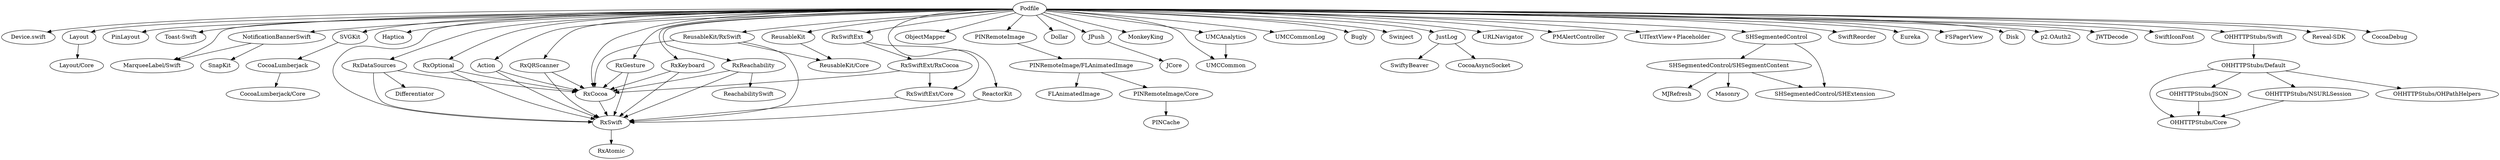 digraph Podfile {
	graph [bb="0,0,5263.1,396"];
	node [label="\N"];
	Podfile	 [height=0.5,
		label=Podfile,
		pos="2174,378",
		width=0.97692];
	"Device.swift"	 [height=0.5,
		label="Device.swift",
		pos="55.045,306",
		width=1.529];
	Podfile -> "Device.swift"	 [pos="e,94.313,318.69 2138.6,377.6 1883.1,374.63 326.25,355.36 119.05,324 114.23,323.27 109.27,322.3 104.34,321.17"];
	Layout	 [height=0.5,
		label=Layout,
		pos="163.05,306",
		width=0.97656];
	Podfile -> Layout	 [pos="e,189.08,318.45 2138.5,377.79 1888.9,376.24 402.9,365.31 207.05,324 204.24,323.41 201.39,322.65 198.56,321.77"];
	PinLayout	 [height=0.5,
		label=PinLayout,
		pos="263.05,306",
		width=1.3043];
	Podfile -> PinLayout	 [pos="e,297.02,318.6 2138.6,377.57 1897.9,374.56 504.61,355.86 319.05,324 315.08,323.32 311.01,322.42 306.97,321.39"];
	"Toast-Swift"	 [height=0.5,
		label="Toast-Swift",
		pos="379.05,306",
		width=1.4235];
	Podfile -> "Toast-Swift"	 [pos="e,417.21,318.2 2138.9,377.41 1908.2,373.45 617.1,350.27 444.05,324 438.55,323.17 432.85,322.02 427.22,320.71"];
	NotificationBannerSwift	 [height=0.5,
		label=NotificationBannerSwift,
		pos="583.05,306",
		width=2.696];
	Podfile -> NotificationBannerSwift	 [pos="e,651,318.9 2138.7,377.35 1942.4,373.64 983.37,354.21 689.05,324 679.98,323.07 670.51,321.84 661.13,320.46"];
	SVGKit	 [height=0.5,
		label=SVGKit,
		pos="737.05,306",
		width=1.0861];
	Podfile -> SVGKit	 [pos="e,765.54,318.39 2138.8,377.3 1936.1,373.2 921.22,351.44 785.05,324 781.82,323.35 778.52,322.51 775.24,321.55"];
	Haptica	 [height=0.5,
		label=Haptica,
		pos="832.05,306",
		width=1.0446];
	Podfile -> Haptica	 [pos="e,860.79,317.62 2138.7,377.91 1957.7,377.22 1134.4,371.51 884.05,324 879.6,323.16 875.01,322.01 870.49,320.7"];
	RxSwift	 [height=0.5,
		label=RxSwift,
		pos="1300,90",
		width=1.0997];
	Podfile -> RxSwift	 [pos="e,1260.1,90.72 2138.8,377.22 1940.7,372.77 971.43,349.71 914.05,324 893.68,314.88 898.57,298.81 879.05,288 812.63,251.21 759.74,\
311.08 712.05,252 669.68,199.53 769.96,150.29 783.05,144 864.77,104.7 1136.8,93.824 1250,90.965"];
	RxCocoa	 [height=0.5,
		label=RxCocoa,
		pos="1264,162",
		width=1.195];
	Podfile -> RxCocoa	 [pos="e,1259,179.97 2138.6,376.86 1991.1,371.94 1431,351.59 1357,324 1307.4,305.47 1285.6,299.44 1262,252 1252.5,232.84 1253.8,208.44 \
1257,189.87"];
	RxSwiftExt	 [height=0.5,
		label=RxSwiftExt,
		pos="1790,306",
		width=1.4409];
	Podfile -> RxSwiftExt	 [pos="e,1830,317.58 2139.9,373.33 2081.5,365.08 1958.6,346.63 1856,324 1850.8,322.83 1845.3,321.51 1839.8,320.12"];
	RxOptional	 [height=0.5,
		label=RxOptional,
		pos="920.05,234",
		width=1.4271];
	Podfile -> RxOptional	 [pos="e,943.2,250.12 2138.7,377.13 1964,372.68 1196.7,351.72 1094,324 1040.8,309.64 985.29,277.41 951.67,255.68"];
	Action	 [height=0.5,
		label=Action,
		pos="1024,234",
		width=0.94933];
	Podfile -> Action	 [pos="e,1042.1,249.57 2138.9,377.16 1971.8,373 1262.1,353.73 1168,324 1122.7,309.67 1077.3,277.66 1050,255.95"];
	RxDataSources	 [height=0.5,
		label=RxDataSources,
		pos="786.05,234",
		width=1.8089];
	Podfile -> RxDataSources	 [pos="e,821.27,249.18 2138.6,377.08 1955.4,372.24 1118.9,348.91 1006,324 988.2,320.06 889.72,278.48 830.73,253.24"];
	ReusableKit	 [height=0.5,
		label=ReusableKit,
		pos="1666,306",
		width=1.4951];
	Podfile -> ReusableKit	 [pos="e,1705.5,318.29 2139.1,375.64 2063.7,370.14 1880.1,354.54 1729,324 1724.6,323.1 1720,322.04 1715.4,320.9"];
	"ReusableKit/RxSwift"	 [height=0.5,
		label="ReusableKit/RxSwift",
		pos="1508,306",
		width=2.3823];
	Podfile -> "ReusableKit/RxSwift"	 [pos="e,1569.7,318.55 2138.8,375.81 2049.1,370 1804.9,352.61 1603,324 1595.4,322.92 1587.5,321.66 1579.7,320.3"];
	RxQRScanner	 [height=0.5,
		label=RxQRScanner,
		pos="1137,234",
		width=1.6998];
	Podfile -> RxQRScanner	 [pos="e,1146.1,252.01 2138.8,377.68 1975.5,375.95 1296.1,366.28 1212,324 1185,310.39 1164,282.14 1151.2,260.91"];
	RxGesture	 [height=0.5,
		label=RxGesture,
		pos="1340,234",
		width=1.3314];
	Podfile -> RxGesture	 [pos="e,1344.9,252.15 2138.7,377.5 1994.7,375.18 1456,363.9 1392,324 1369.7,310.04 1355.9,282.71 1348.2,261.8"];
	RxKeyboard	 [height=0.5,
		label=RxKeyboard,
		pos="1461,234",
		width=1.536];
	Podfile -> RxKeyboard	 [pos="e,1437.3,250.46 2138.7,376.86 1990.6,371.9 1427.5,351.3 1402,324 1382.9,303.47 1406.6,276.02 1429.4,256.86"];
	ReactorKit	 [height=0.5,
		label=ReactorKit,
		pos="2118,162",
		width=1.3585];
	Podfile -> ReactorKit	 [pos="e,2116.8,180.19 2138.8,376.72 2069.7,373.38 1920.4,361.86 1889,324 1878.8,311.68 1878.8,300.29 1889,288 1946,219.64 2018.3,309.68 \
2086,252 2104.1,236.63 2112,210.33 2115.4,190.12"];
	RxReachability	 [height=0.5,
		label=RxReachability,
		pos="1599,234",
		width=1.8089];
	Podfile -> RxReachability	 [pos="e,1551.2,246.38 2138.7,376.82 1992,371.75 1438.1,350.89 1413,324 1402.1,312.29 1403.4,300.79 1413,288 1417.1,282.64 1488.3,262.98 \
1541.5,248.93"];
	ObjectMapper	 [height=0.5,
		label=ObjectMapper,
		pos="1959,306",
		width=1.6995];
	Podfile -> ObjectMapper	 [pos="e,1999.5,319.54 2144.6,368.14 2109.7,356.46 2051,336.8 2009,322.72"];
	PINRemoteImage	 [height=0.5,
		label=PINRemoteImage,
		pos="2112,306",
		width=2.0544];
	Podfile -> PINRemoteImage	 [pos="e,2127.4,323.87 2159.7,361.3 2152,352.45 2142.5,341.39 2134,331.49"];
	Dollar	 [height=0.5,
		label=Dollar,
		pos="2237,306",
		width=0.90831];
	Podfile -> Dollar	 [pos="e,2222.5,322.61 2188.7,361.3 2196.7,352.12 2206.8,340.57 2215.7,330.4"];
	JPush	 [height=0.5,
		label=JPush,
		pos="2318,306",
		width=0.85421];
	Podfile -> JPush	 [pos="e,2294.3,317.86 2199.5,365.29 2223.3,353.36 2259.2,335.43 2285.2,322.42"];
	MonkeyKing	 [height=0.5,
		label=MonkeyKing,
		pos="2424,306",
		width=1.5908];
	Podfile -> MonkeyKing	 [pos="e,2381.4,318.28 2204.7,369.17 2246.3,357.2 2321.1,335.65 2371.7,321.09"];
	UMCCommon	 [height=0.5,
		label=UMCCommon,
		pos="2601,234",
		width=1.7549];
	Podfile -> UMCCommon	 [pos="e,2576.8,250.8 2208.8,374.63 2280.3,367.28 2441,348.53 2490,324 2510.9,313.59 2510.2,302.95 2528,288 2540.9,277.2 2555.7,266.03 \
2568.7,256.67"];
	UMCCommonLog	 [height=0.5,
		label=UMCCommonLog,
		pos="2761,306",
		width=2.1506];
	Podfile -> UMCCommonLog	 [pos="e,2704.6,318.51 2209.1,375.39 2290.8,369.03 2500.5,351.27 2674,324 2680.7,322.95 2687.6,321.74 2694.5,320.45"];
	UMCAnalytics	 [height=0.5,
		label=UMCAnalytics,
		pos="2601,306",
		width=1.7819];
	Podfile -> UMCAnalytics	 [pos="e,2552.5,317.79 2208.4,373.54 2271.1,365.2 2408.4,346.08 2523,324 2529.3,322.79 2535.8,321.44 2542.3,320.03"];
	Bugly	 [height=0.5,
		label=Bugly,
		pos="2888,306",
		width=0.88132];
	Podfile -> Bugly	 [pos="e,2864.2,318.04 2209.2,376.72 2329.6,372.11 2724.3,354.94 2847,324 2849.6,323.35 2852.3,322.54 2854.9,321.64"];
	Swinject	 [height=0.5,
		label=Swinject,
		pos="2979,306",
		width=1.1404];
	Podfile -> Swinject	 [pos="e,2949,318.31 2209.3,376.76 2338.9,372 2788.7,353.68 2929,324 2932.4,323.28 2935.9,322.38 2939.4,321.38"];
	JustLog	 [height=0.5,
		label=JustLog,
		pos="3076,306",
		width=1.0587];
	Podfile -> JustLog	 [pos="e,3048.1,318.27 2209.6,377.19 2350.3,373.74 2868.8,358.89 3029,324 3032.2,323.31 3035.4,322.45 3038.6,321.47"];
	URLNavigator	 [height=0.5,
		label=URLNavigator,
		pos="3195,306",
		width=1.7543];
	Podfile -> URLNavigator	 [pos="e,3150,318.64 2209.2,376.89 2358.7,372.02 2941.5,351.6 3123,324 3128.5,323.16 3134.2,322.1 3139.9,320.91"];
	PMAlertController	 [height=0.5,
		label=PMAlertController,
		pos="3354,306",
		width=2.1502];
	Podfile -> PMAlertController	 [pos="e,3299,318.72 2209.2,377 2372.1,372.23 3055.1,350.99 3267,324 3274.2,323.09 3281.6,321.91 3289,320.59"];
	"UITextView+Placeholder"	 [height=0.5,
		label="UITextView+Placeholder",
		pos="3550,306",
		width=2.7885];
	Podfile -> "UITextView+Placeholder"	 [pos="e,3479.5,318.82 2209.2,377.07 2387.5,372.27 3191.5,349.54 3440,324 3449.5,323.02 3459.5,321.75 3469.3,320.34"];
	SHSegmentedControl	 [height=0.5,
		label=SHSegmentedControl,
		pos="3756,306",
		width=2.4369];
	Podfile -> SHSegmentedControl	 [pos="e,3694.4,318.84 2209.3,377.42 2405.7,374.1 3365,356.46 3659,324 3667.3,323.09 3675.9,321.88 3684.5,320.51"];
	SwiftReorder	 [height=0.5,
		label=SwiftReorder,
		pos="3919,306",
		width=1.6042];
	Podfile -> SwiftReorder	 [pos="e,3878.2,318.74 2209.3,377.36 2436,373.19 3685.3,349.21 3853,324 3858.1,323.25 3863.2,322.25 3868.4,321.1"];
	"MarqueeLabel/Swift"	 [height=0.5,
		label="MarqueeLabel/Swift",
		pos="317.05,234",
		width=2.3135];
	Podfile -> "MarqueeLabel/Swift"	 [pos="e,361.26,249.34 2138.9,377.59 1902.8,374.75 556.45,357.11 477.05,324 455.57,315.05 458.41,300.9 439.05,288 418.05,274.02 392.85,\
262.16 370.81,253.15"];
	Eureka	 [height=0.5,
		label=Eureka,
		pos="4030,306",
		width=0.97632];
	Podfile -> Eureka	 [pos="e,4004,318.44 2209.4,377.71 2447,375.63 3806.3,362.13 3986,324 3988.8,323.41 3991.7,322.64 3994.5,321.77"];
	FSPagerView	 [height=0.5,
		label=FSPagerView,
		pos="4142,306",
		width=1.6308];
	Podfile -> FSPagerView	 [pos="e,4100.3,318.67 2209.5,377.48 2453.7,373.87 3883,351.62 4074,324 4079.4,323.22 4085,322.18 4090.5,320.98"];
	Disk	 [height=0.5,
		label=Disk,
		pos="4246,306",
		width=0.75];
	Podfile -> Disk	 [pos="e,4225.7,318.09 2209.6,377.5 2472.6,373.72 4109.1,349.24 4210,324 4212,323.5 4214,322.89 4216,322.18"];
	"p2.OAuth2"	 [height=0.5,
		label="p2.OAuth2",
		pos="4341,306",
		width=1.3793];
	Podfile -> "p2.OAuth2"	 [pos="e,4305.2,318.62 2209.6,377.67 2469.2,375.17 4069.6,358.47 4282,324 4286.4,323.29 4291,322.33 4295.5,321.23"];
	JWTDecode	 [height=0.5,
		label=JWTDecode,
		pos="4463,306",
		width=1.5084];
	Podfile -> JWTDecode	 [pos="e,4424.4,318.71 2209.4,377.68 2476.6,375.23 4174.8,358.33 4400,324 4404.8,323.28 4409.7,322.3 4414.5,321.18"];
	SwiftIconFont	 [height=0.5,
		label=SwiftIconFont,
		pos="4597,306",
		width=1.7001];
	Podfile -> SwiftIconFont	 [pos="e,4553.4,318.7 2209.6,377.67 2486.1,375.02 4287,356.62 4526,324 4531.8,323.22 4537.7,322.15 4543.6,320.91"];
	"OHHTTPStubs/Swift"	 [height=0.5,
		label="OHHTTPStubs/Swift",
		pos="4762,306",
		width=2.3964];
	Podfile -> "OHHTTPStubs/Swift"	 [pos="e,4702,318.94 2209.4,377.59 2494.5,374.23 4412.1,350.73 4667,324 4675.1,323.15 4683.5,321.99 4691.9,320.65"];
	"Reveal-SDK"	 [height=0.5,
		label="Reveal-SDK",
		pos="4922,306",
		width=1.536];
	Podfile -> "Reveal-SDK"	 [pos="e,4882.5,318.64 2209.3,377.82 2506.1,376.27 4583.2,364.03 4857,324 4862.1,323.26 4867.4,322.24 4872.6,321.06"];
	CocoaDebug	 [height=0.5,
		label=CocoaDebug,
		pos="5052,306",
		width=1.5632];
	Podfile -> CocoaDebug	 [pos="e,5011.9,318.64 2209.5,377.85 2515.1,376.48 4698.5,365.33 4986,324 4991.2,323.26 4996.5,322.24 5001.8,321.07"];
	"Layout/Core"	 [height=0.5,
		label="Layout/Core",
		pos="161.05,234",
		width=1.5223];
	Layout -> "Layout/Core"	 [pos="e,161.56,252.41 162.54,287.83 162.33,280.13 162.07,270.97 161.83,262.42"];
	NotificationBannerSwift -> "MarqueeLabel/Swift"	 [pos="e,369.38,248.16 527.93,291.08 484.55,279.34 424.1,262.98 379.03,250.78"];
	SnapKit	 [height=0.5,
		label=SnapKit,
		pos="457.05,234",
		width=1.086];
	NotificationBannerSwift -> SnapKit	 [pos="e,481.9,248.2 552.87,288.75 534.14,278.05 510.04,264.28 490.69,253.23"];
	CocoaLumberjack	 [height=0.5,
		label=CocoaLumberjack,
		pos="590.05,234",
		width=2.0951];
	SVGKit -> CocoaLumberjack	 [pos="e,623.28,250.28 710.08,292.79 688.4,282.17 657.54,267.06 632.54,254.81"];
	RxAtomic	 [height=0.5,
		label=RxAtomic,
		pos="1300,18",
		width=1.3043];
	RxSwift -> RxAtomic	 [pos="e,1300,36.413 1300,71.831 1300,64.131 1300,54.974 1300,46.417"];
	RxCocoa -> RxSwift	 [pos="e,1291.2,107.59 1272.9,144.2 1277.1,135.92 1282.1,125.89 1286.7,116.72"];
	"RxSwiftExt/Core"	 [height=0.5,
		label="RxSwiftExt/Core",
		pos="1972,162",
		width=1.9866];
	RxSwiftExt -> "RxSwiftExt/Core"	 [pos="e,2017.5,175.93 1830,294.42 1838.6,292.14 1847.6,289.87 1856,288 1902.7,277.7 2037.2,288.51 2068,252 2078.4,239.78 2076.1,229.81 \
2068,216 2058.8,200.2 2043.1,188.67 2027,180.42"];
	"RxSwiftExt/RxCocoa"	 [height=0.5,
		label="RxSwiftExt/RxCocoa",
		pos="1972,234",
		width=2.4234];
	RxSwiftExt -> "RxSwiftExt/RxCocoa"	 [pos="e,1931.6,250 1824.3,292.46 1851.9,281.53 1891.1,266.01 1922.2,253.7"];
	RxOptional -> RxSwift	 [pos="e,1264.4,98.067 948.04,218.71 984.2,199.41 1049.5,166.07 1108,144 1157.1,125.53 1215.2,110.02 1254.6,100.43"];
	RxOptional -> RxCocoa	 [pos="e,1223.5,168.45 958.61,222 966.02,219.87 973.75,217.77 981.05,216 1061.6,196.48 1156.4,179.61 1213.3,170.13"];
	Action -> RxSwift	 [pos="e,1269.7,101.8 1045.5,219.97 1074.4,201.44 1127.5,168.31 1175,144 1202.9,129.75 1235.4,115.79 1260.3,105.64"];
	Action -> RxCocoa	 [pos="e,1226.2,170.83 1050.2,222.41 1055.7,220.15 1061.5,217.9 1067,216 1117.3,198.69 1176.2,183.14 1216.4,173.23"];
	RxDataSources -> RxSwift	 [pos="e,1260.3,91.69 784.19,215.79 783.19,195.14 785.16,162 805.05,144 837.63,114.5 1130.8,97.794 1250,92.169"];
	RxDataSources -> RxCocoa	 [pos="e,1221.9,166.15 833.65,221.64 842.4,219.59 851.47,217.61 860.05,216 985.51,192.42 1134.8,175.26 1212,167.18"];
	Differentiator	 [height=0.5,
		label=Differentiator,
		pos="873.05,162",
		width=1.6268];
	RxDataSources -> Differentiator	 [pos="e,852.48,179.02 807.11,216.57 818.41,207.22 832.5,195.56 844.74,185.42"];
	"ReusableKit/Core"	 [height=0.5,
		label="ReusableKit/Core",
		pos="1793,234",
		width=2.0409];
	ReusableKit -> "ReusableKit/Core"	 [pos="e,1763.8,250.59 1693.6,290.38 1711.6,280.19 1735.3,266.76 1755,255.56"];
	"ReusableKit/RxSwift" -> RxSwift	 [pos="e,1339.3,92.808 1570.5,293.51 1611.8,283.84 1660.6,269.2 1673,252 1701.2,213.14 1704.5,180.29 1673,144 1652.1,119.84 1445.9,101.1 \
1349.4,93.585"];
	"ReusableKit/RxSwift" -> RxCocoa	 [pos="e,1262.6,180.14 1433.9,296.83 1376.7,288.22 1303.9,273.45 1283,252 1267.3,235.8 1263.1,209.99 1262.6,190.16"];
	"ReusableKit/RxSwift" -> "ReusableKit/Core"	 [pos="e,1741.6,246.99 1563,292.12 1611.4,279.9 1681.7,262.12 1731.9,249.45"];
	RxQRScanner -> RxSwift	 [pos="e,1273.1,103.53 1149.1,216.29 1162.8,197 1186.7,165.96 1212,144 1227.8,130.34 1247.5,117.94 1264.2,108.47"];
	RxQRScanner -> RxCocoa	 [pos="e,1238.1,176.71 1165.2,218.02 1184.1,207.31 1209.1,193.14 1229.2,181.73"];
	RxGesture -> RxSwift	 [pos="e,1305.5,107.96 1335.4,216.03 1330.7,197.84 1323.1,168.91 1316,144 1313.6,135.43 1310.9,126.14 1308.4,117.71"];
	RxGesture -> RxCocoa	 [pos="e,1281.7,178.69 1322,216.94 1312.2,207.63 1299.9,195.97 1289.2,185.79"];
	RxKeyboard -> RxSwift	 [pos="e,1318.1,106.18 1441.9,216.92 1413.1,191.09 1358.3,142.06 1325.9,113.09"];
	RxKeyboard -> RxCocoa	 [pos="e,1296.7,173.93 1424,220.46 1390.5,208.21 1341.1,190.18 1306.2,177.39"];
	ReactorKit -> RxSwift	 [pos="e,1339.7,91.802 2080.5,150.25 2071.6,147.83 2062,145.55 2053,144 1917.1,120.55 1495.7,99.155 1350.1,92.29"];
	RxReachability -> RxSwift	 [pos="e,1327.3,103.13 1566.5,218.32 1510.3,191.25 1395.5,135.95 1336.6,107.61"];
	RxReachability -> RxCocoa	 [pos="e,1303,169.63 1550.5,221.95 1542.1,219.91 1533.3,217.86 1525,216 1451.4,199.43 1365.6,182.05 1313.1,171.62"];
	ReachabilitySwift	 [height=0.5,
		label=ReachabilitySwift,
		pos="1590,162",
		width=2.0545];
	RxReachability -> ReachabilitySwift	 [pos="e,1592.3,180.41 1596.8,215.83 1595.8,208.13 1594.7,198.97 1593.6,190.42"];
	"PINRemoteImage/FLAnimatedImage"	 [height=0.5,
		label="PINRemoteImage/FLAnimatedImage",
		pos="2297,234",
		width=3.9918];
	PINRemoteImage -> "PINRemoteImage/FLAnimatedImage"	 [pos="e,2253,251.14 2151.3,290.73 2178.2,280.26 2214.2,266.25 2243.7,254.77"];
	JCore	 [height=0.5,
		label=JCore,
		pos="2489,234",
		width=0.85385];
	JPush -> JCore	 [pos="e,2464.8,245.46 2342.5,294.76 2347.6,292.48 2353,290.12 2358,288 2398.5,270.99 2409.6,269.21 2450,252 2451.8,251.23 2453.7,250.43 \
2455.5,249.62"];
	UMCAnalytics -> UMCCommon	 [pos="e,2601,252.41 2601,287.83 2601,280.13 2601,270.97 2601,262.42"];
	CocoaAsyncSocket	 [height=0.5,
		label=CocoaAsyncSocket,
		pos="3154,234",
		width=2.2046];
	JustLog -> CocoaAsyncSocket	 [pos="e,3135.1,251.53 3093.7,289.66 3103.8,280.43 3116.5,268.7 3127.6,258.39"];
	SwiftyBeaver	 [height=0.5,
		label=SwiftyBeaver,
		pos="2998,234",
		width=1.6315];
	JustLog -> SwiftyBeaver	 [pos="e,3016.8,251.28 3058.3,289.66 3048.3,280.36 3035.4,268.53 3024.2,258.17"];
	"SHSegmentedControl/SHExtension"	 [height=0.5,
		label="SHSegmentedControl/SHExtension",
		pos="3852,162",
		width=3.8017];
	SHSegmentedControl -> "SHSegmentedControl/SHExtension"	 [pos="e,3850.4,180.34 3786.8,289.03 3800.9,279.78 3816.8,267.13 3827,252 3839.5,233.62 3845.8,209.17 3848.9,190.38"];
	"SHSegmentedControl/SHSegmentContent"	 [height=0.5,
		label="SHSegmentedControl/SHSegmentContent",
		pos="3658,234",
		width=4.4567];
	SHSegmentedControl -> "SHSegmentedControl/SHSegmentContent"	 [pos="e,3682.6,252.02 3732.3,288.57 3719.8,279.4 3704.4,268.02 3690.8,258.03"];
	"OHHTTPStubs/Default"	 [height=0.5,
		label="OHHTTPStubs/Default",
		pos="4762,234",
		width=2.6006];
	"OHHTTPStubs/Swift" -> "OHHTTPStubs/Default"	 [pos="e,4762,252.41 4762,287.83 4762,280.13 4762,270.97 4762,262.42"];
	"CocoaLumberjack/Core"	 [height=0.5,
		label="CocoaLumberjack/Core",
		pos="570.05,162",
		width=2.6408];
	CocoaLumberjack -> "CocoaLumberjack/Core"	 [pos="e,575.16,180.41 585,215.83 582.84,208.05 580.26,198.77 577.86,190.13"];
	FLAnimatedImage	 [height=0.5,
		label=FLAnimatedImage,
		pos="2280,162",
		width=2.1499];
	Masonry	 [height=0.5,
		label=Masonry,
		pos="3656,162",
		width=1.1541];
	MJRefresh	 [height=0.5,
		label=MJRefresh,
		pos="3548,162",
		width=1.3587];
	"OHHTTPStubs/Core"	 [height=0.5,
		label="OHHTTPStubs/Core",
		pos="4647,90",
		width=2.3416];
	"OHHTTPStubs/Default" -> "OHHTTPStubs/Core"	 [pos="e,4598.9,104.82 4683.5,224.12 4630.2,215.63 4566.6,201.33 4550,180 4540.2,167.37 4541.9,157.79 4550,144 4559,128.72 4574.1,117.45 \
4589.7,109.28"];
	"OHHTTPStubs/JSON"	 [height=0.5,
		label="OHHTTPStubs/JSON",
		pos="4647,162",
		width=2.4511];
	"OHHTTPStubs/Default" -> "OHHTTPStubs/JSON"	 [pos="e,4674.8,179.35 4734.5,216.75 4719.2,207.21 4700.1,195.22 4683.6,184.89"];
	"OHHTTPStubs/NSURLSession"	 [height=0.5,
		label="OHHTTPStubs/NSURLSession",
		pos="4876,162",
		width=3.4201];
	"OHHTTPStubs/Default" -> "OHHTTPStubs/NSURLSession"	 [pos="e,4848.2,179.61 4789.4,216.75 4804.4,207.28 4823.2,195.39 4839.4,185.12"];
	"OHHTTPStubs/OHPathHelpers"	 [height=0.5,
		label="OHHTTPStubs/OHPathHelpers",
		pos="5140,162",
		width=3.4195];
	"OHHTTPStubs/Default" -> "OHHTTPStubs/OHPathHelpers"	 [pos="e,5064.9,176.31 4828.8,221.29 4891.8,209.29 4986.6,191.23 5055,178.19"];
	"OHHTTPStubs/JSON" -> "OHHTTPStubs/Core"	 [pos="e,4647,108.41 4647,143.83 4647,136.13 4647,126.97 4647,118.42"];
	"OHHTTPStubs/NSURLSession" -> "OHHTTPStubs/Core"	 [pos="e,4694.5,104.92 4824.1,145.66 4788.3,134.43 4740.9,119.5 4704.1,107.94"];
	PINCache	 [height=0.5,
		label=PINCache,
		pos="2469,90",
		width=1.2903];
	"PINRemoteImage/FLAnimatedImage" -> FLAnimatedImage	 [pos="e,2284.4,180.41 2292.8,215.83 2290.9,208.13 2288.8,198.97 2286.8,190.42"];
	"PINRemoteImage/Core"	 [height=0.5,
		label="PINRemoteImage/Core",
		pos="2469,162",
		width=2.6002];
	"PINRemoteImage/FLAnimatedImage" -> "PINRemoteImage/Core"	 [pos="e,2430,178.36 2338.2,216.75 2363,206.38 2394.7,193.12 2420.7,182.25"];
	"PINRemoteImage/Core" -> PINCache	 [pos="e,2469,108.41 2469,143.83 2469,136.13 2469,126.97 2469,118.42"];
	"RxSwiftExt/Core" -> RxSwift	 [pos="e,1338.7,94.137 1906.1,154.93 1771.4,140.5 1467.6,107.95 1348.9,95.233"];
	"RxSwiftExt/RxCocoa" -> RxCocoa	 [pos="e,1306.7,165.24 1909.3,221.46 1897.9,219.44 1886.2,217.52 1875,216 1767.7,201.33 1444.8,175.85 1317,166.03"];
	"RxSwiftExt/RxCocoa" -> "RxSwiftExt/Core"	 [pos="e,1972,180.41 1972,215.83 1972,208.13 1972,198.97 1972,190.42"];
	"SHSegmentedControl/SHSegmentContent" -> Masonry	 [pos="e,3656.6,180.41 3657.5,215.83 3657.3,208.13 3657.1,198.97 3656.8,190.42"];
	"SHSegmentedControl/SHSegmentContent" -> MJRefresh	 [pos="e,3572.3,177.88 3630.9,216.2 3615.7,206.29 3596.8,193.89 3580.8,183.45"];
	"SHSegmentedControl/SHSegmentContent" -> "SHSegmentedControl/SHExtension"	 [pos="e,3806.3,178.98 3704.5,216.75 3732.2,206.48 3767.5,193.37 3796.7,182.55"];
}
